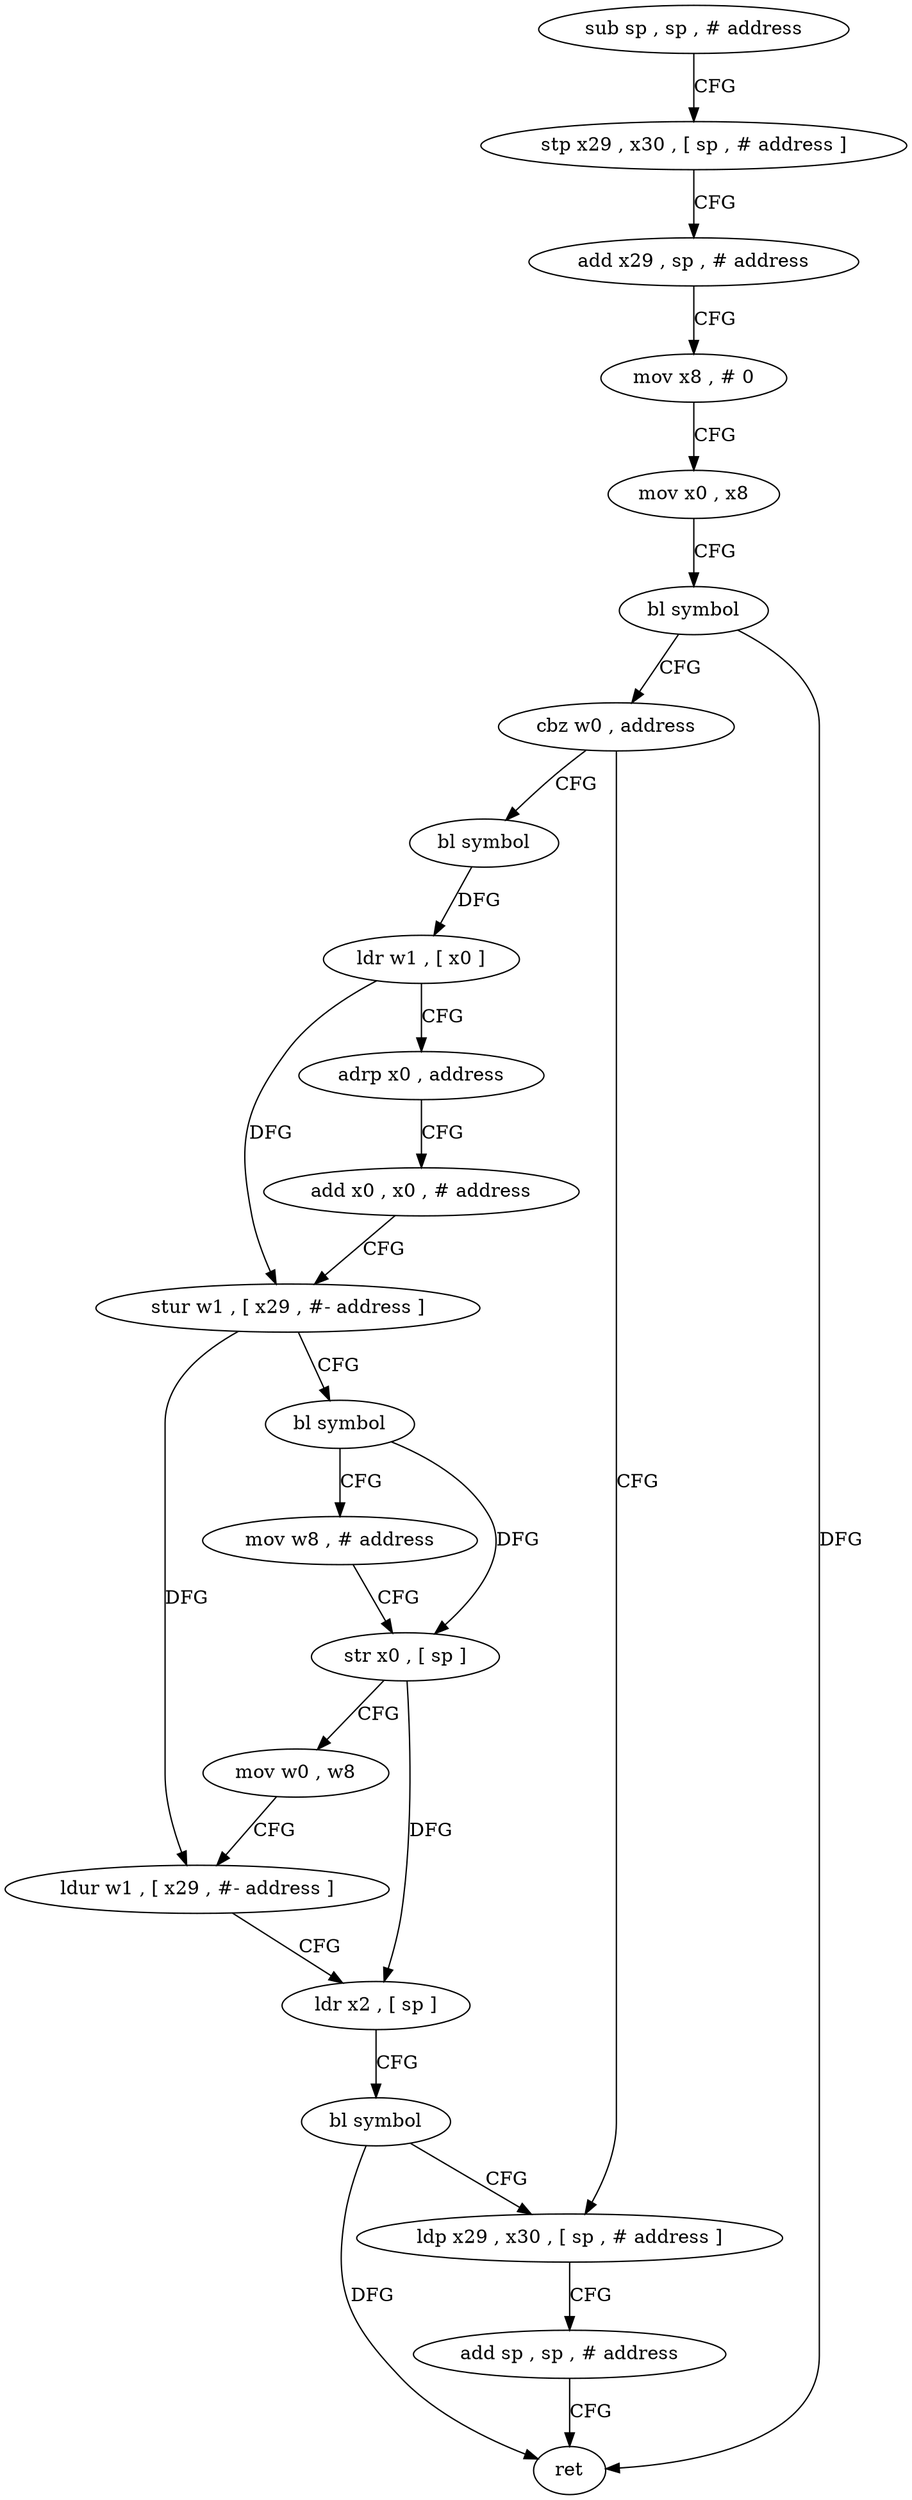 digraph "func" {
"4237164" [label = "sub sp , sp , # address" ]
"4237168" [label = "stp x29 , x30 , [ sp , # address ]" ]
"4237172" [label = "add x29 , sp , # address" ]
"4237176" [label = "mov x8 , # 0" ]
"4237180" [label = "mov x0 , x8" ]
"4237184" [label = "bl symbol" ]
"4237188" [label = "cbz w0 , address" ]
"4237240" [label = "ldp x29 , x30 , [ sp , # address ]" ]
"4237192" [label = "bl symbol" ]
"4237244" [label = "add sp , sp , # address" ]
"4237248" [label = "ret" ]
"4237196" [label = "ldr w1 , [ x0 ]" ]
"4237200" [label = "adrp x0 , address" ]
"4237204" [label = "add x0 , x0 , # address" ]
"4237208" [label = "stur w1 , [ x29 , #- address ]" ]
"4237212" [label = "bl symbol" ]
"4237216" [label = "mov w8 , # address" ]
"4237220" [label = "str x0 , [ sp ]" ]
"4237224" [label = "mov w0 , w8" ]
"4237228" [label = "ldur w1 , [ x29 , #- address ]" ]
"4237232" [label = "ldr x2 , [ sp ]" ]
"4237236" [label = "bl symbol" ]
"4237164" -> "4237168" [ label = "CFG" ]
"4237168" -> "4237172" [ label = "CFG" ]
"4237172" -> "4237176" [ label = "CFG" ]
"4237176" -> "4237180" [ label = "CFG" ]
"4237180" -> "4237184" [ label = "CFG" ]
"4237184" -> "4237188" [ label = "CFG" ]
"4237184" -> "4237248" [ label = "DFG" ]
"4237188" -> "4237240" [ label = "CFG" ]
"4237188" -> "4237192" [ label = "CFG" ]
"4237240" -> "4237244" [ label = "CFG" ]
"4237192" -> "4237196" [ label = "DFG" ]
"4237244" -> "4237248" [ label = "CFG" ]
"4237196" -> "4237200" [ label = "CFG" ]
"4237196" -> "4237208" [ label = "DFG" ]
"4237200" -> "4237204" [ label = "CFG" ]
"4237204" -> "4237208" [ label = "CFG" ]
"4237208" -> "4237212" [ label = "CFG" ]
"4237208" -> "4237228" [ label = "DFG" ]
"4237212" -> "4237216" [ label = "CFG" ]
"4237212" -> "4237220" [ label = "DFG" ]
"4237216" -> "4237220" [ label = "CFG" ]
"4237220" -> "4237224" [ label = "CFG" ]
"4237220" -> "4237232" [ label = "DFG" ]
"4237224" -> "4237228" [ label = "CFG" ]
"4237228" -> "4237232" [ label = "CFG" ]
"4237232" -> "4237236" [ label = "CFG" ]
"4237236" -> "4237240" [ label = "CFG" ]
"4237236" -> "4237248" [ label = "DFG" ]
}
